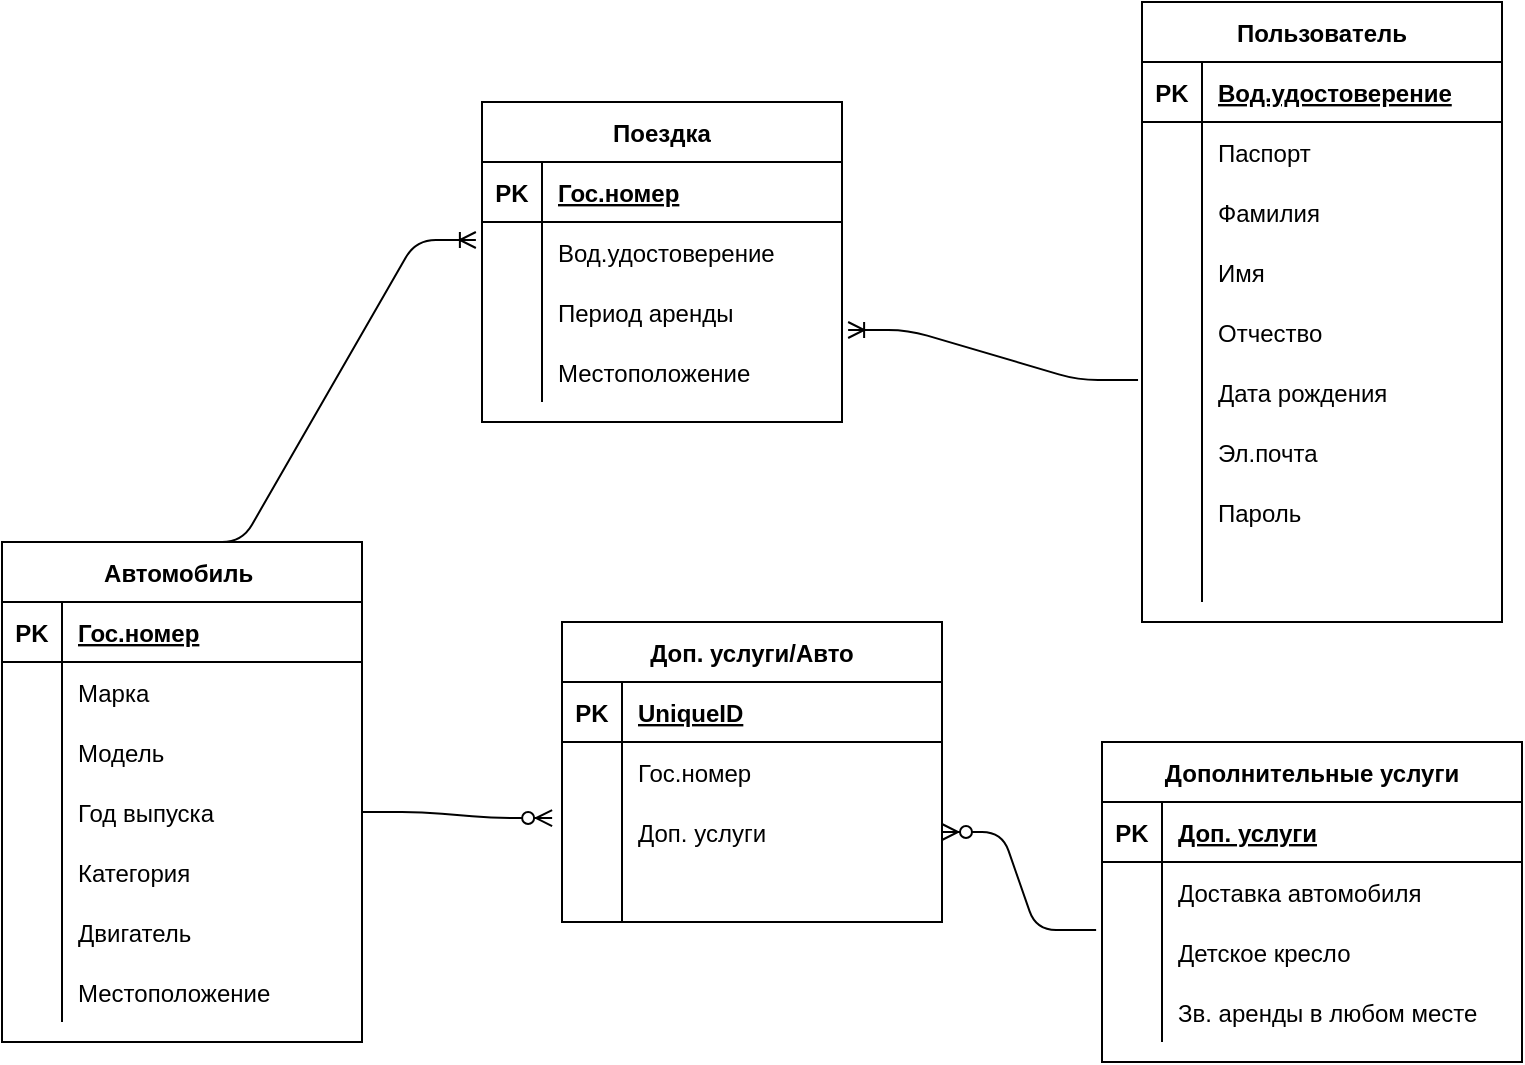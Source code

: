 <mxfile version="14.6.6" type="github"><diagram id="Lj28GYC_7nEiI8Lhclib" name="Page-1"><mxGraphModel dx="1186" dy="764" grid="1" gridSize="10" guides="1" tooltips="1" connect="1" arrows="1" fold="1" page="1" pageScale="1" pageWidth="827" pageHeight="1169" math="0" shadow="0"><root><mxCell id="0"/><mxCell id="1" parent="0"/><mxCell id="0W24iP4xAwHHOlDlNwOj-14" value="Автомобиль " style="shape=table;startSize=30;container=1;collapsible=1;childLayout=tableLayout;fixedRows=1;rowLines=0;fontStyle=1;align=center;resizeLast=1;" vertex="1" parent="1"><mxGeometry x="60" y="300" width="180" height="250" as="geometry"/></mxCell><mxCell id="0W24iP4xAwHHOlDlNwOj-15" value="" style="shape=partialRectangle;collapsible=0;dropTarget=0;pointerEvents=0;fillColor=none;top=0;left=0;bottom=1;right=0;points=[[0,0.5],[1,0.5]];portConstraint=eastwest;" vertex="1" parent="0W24iP4xAwHHOlDlNwOj-14"><mxGeometry y="30" width="180" height="30" as="geometry"/></mxCell><mxCell id="0W24iP4xAwHHOlDlNwOj-16" value="PK" style="shape=partialRectangle;connectable=0;fillColor=none;top=0;left=0;bottom=0;right=0;fontStyle=1;overflow=hidden;" vertex="1" parent="0W24iP4xAwHHOlDlNwOj-15"><mxGeometry width="30" height="30" as="geometry"/></mxCell><mxCell id="0W24iP4xAwHHOlDlNwOj-17" value="Гос.номер" style="shape=partialRectangle;connectable=0;fillColor=none;top=0;left=0;bottom=0;right=0;align=left;spacingLeft=6;fontStyle=5;overflow=hidden;" vertex="1" parent="0W24iP4xAwHHOlDlNwOj-15"><mxGeometry x="30" width="150" height="30" as="geometry"/></mxCell><mxCell id="0W24iP4xAwHHOlDlNwOj-18" value="" style="shape=partialRectangle;collapsible=0;dropTarget=0;pointerEvents=0;fillColor=none;top=0;left=0;bottom=0;right=0;points=[[0,0.5],[1,0.5]];portConstraint=eastwest;" vertex="1" parent="0W24iP4xAwHHOlDlNwOj-14"><mxGeometry y="60" width="180" height="30" as="geometry"/></mxCell><mxCell id="0W24iP4xAwHHOlDlNwOj-19" value="" style="shape=partialRectangle;connectable=0;fillColor=none;top=0;left=0;bottom=0;right=0;editable=1;overflow=hidden;" vertex="1" parent="0W24iP4xAwHHOlDlNwOj-18"><mxGeometry width="30" height="30" as="geometry"/></mxCell><mxCell id="0W24iP4xAwHHOlDlNwOj-20" value="Марка" style="shape=partialRectangle;connectable=0;fillColor=none;top=0;left=0;bottom=0;right=0;align=left;spacingLeft=6;overflow=hidden;" vertex="1" parent="0W24iP4xAwHHOlDlNwOj-18"><mxGeometry x="30" width="150" height="30" as="geometry"/></mxCell><mxCell id="0W24iP4xAwHHOlDlNwOj-99" value="" style="shape=partialRectangle;collapsible=0;dropTarget=0;pointerEvents=0;fillColor=none;top=0;left=0;bottom=0;right=0;points=[[0,0.5],[1,0.5]];portConstraint=eastwest;" vertex="1" parent="0W24iP4xAwHHOlDlNwOj-14"><mxGeometry y="90" width="180" height="30" as="geometry"/></mxCell><mxCell id="0W24iP4xAwHHOlDlNwOj-100" value="" style="shape=partialRectangle;connectable=0;fillColor=none;top=0;left=0;bottom=0;right=0;editable=1;overflow=hidden;" vertex="1" parent="0W24iP4xAwHHOlDlNwOj-99"><mxGeometry width="30" height="30" as="geometry"/></mxCell><mxCell id="0W24iP4xAwHHOlDlNwOj-101" value="Модель" style="shape=partialRectangle;connectable=0;fillColor=none;top=0;left=0;bottom=0;right=0;align=left;spacingLeft=6;overflow=hidden;" vertex="1" parent="0W24iP4xAwHHOlDlNwOj-99"><mxGeometry x="30" width="150" height="30" as="geometry"/></mxCell><mxCell id="0W24iP4xAwHHOlDlNwOj-21" value="" style="shape=partialRectangle;collapsible=0;dropTarget=0;pointerEvents=0;fillColor=none;top=0;left=0;bottom=0;right=0;points=[[0,0.5],[1,0.5]];portConstraint=eastwest;" vertex="1" parent="0W24iP4xAwHHOlDlNwOj-14"><mxGeometry y="120" width="180" height="30" as="geometry"/></mxCell><mxCell id="0W24iP4xAwHHOlDlNwOj-22" value="" style="shape=partialRectangle;connectable=0;fillColor=none;top=0;left=0;bottom=0;right=0;editable=1;overflow=hidden;" vertex="1" parent="0W24iP4xAwHHOlDlNwOj-21"><mxGeometry width="30" height="30" as="geometry"/></mxCell><mxCell id="0W24iP4xAwHHOlDlNwOj-23" value="Год выпуска" style="shape=partialRectangle;connectable=0;fillColor=none;top=0;left=0;bottom=0;right=0;align=left;spacingLeft=6;overflow=hidden;" vertex="1" parent="0W24iP4xAwHHOlDlNwOj-21"><mxGeometry x="30" width="150" height="30" as="geometry"/></mxCell><mxCell id="0W24iP4xAwHHOlDlNwOj-108" value="" style="shape=partialRectangle;collapsible=0;dropTarget=0;pointerEvents=0;fillColor=none;top=0;left=0;bottom=0;right=0;points=[[0,0.5],[1,0.5]];portConstraint=eastwest;" vertex="1" parent="0W24iP4xAwHHOlDlNwOj-14"><mxGeometry y="150" width="180" height="30" as="geometry"/></mxCell><mxCell id="0W24iP4xAwHHOlDlNwOj-109" value="" style="shape=partialRectangle;connectable=0;fillColor=none;top=0;left=0;bottom=0;right=0;editable=1;overflow=hidden;" vertex="1" parent="0W24iP4xAwHHOlDlNwOj-108"><mxGeometry width="30" height="30" as="geometry"/></mxCell><mxCell id="0W24iP4xAwHHOlDlNwOj-110" value="Категория" style="shape=partialRectangle;connectable=0;fillColor=none;top=0;left=0;bottom=0;right=0;align=left;spacingLeft=6;overflow=hidden;" vertex="1" parent="0W24iP4xAwHHOlDlNwOj-108"><mxGeometry x="30" width="150" height="30" as="geometry"/></mxCell><mxCell id="0W24iP4xAwHHOlDlNwOj-102" value="" style="shape=partialRectangle;collapsible=0;dropTarget=0;pointerEvents=0;fillColor=none;top=0;left=0;bottom=0;right=0;points=[[0,0.5],[1,0.5]];portConstraint=eastwest;" vertex="1" parent="0W24iP4xAwHHOlDlNwOj-14"><mxGeometry y="180" width="180" height="30" as="geometry"/></mxCell><mxCell id="0W24iP4xAwHHOlDlNwOj-103" value="" style="shape=partialRectangle;connectable=0;fillColor=none;top=0;left=0;bottom=0;right=0;editable=1;overflow=hidden;" vertex="1" parent="0W24iP4xAwHHOlDlNwOj-102"><mxGeometry width="30" height="30" as="geometry"/></mxCell><mxCell id="0W24iP4xAwHHOlDlNwOj-104" value="Двигатель" style="shape=partialRectangle;connectable=0;fillColor=none;top=0;left=0;bottom=0;right=0;align=left;spacingLeft=6;overflow=hidden;" vertex="1" parent="0W24iP4xAwHHOlDlNwOj-102"><mxGeometry x="30" width="150" height="30" as="geometry"/></mxCell><mxCell id="0W24iP4xAwHHOlDlNwOj-24" value="" style="shape=partialRectangle;collapsible=0;dropTarget=0;pointerEvents=0;fillColor=none;top=0;left=0;bottom=0;right=0;points=[[0,0.5],[1,0.5]];portConstraint=eastwest;" vertex="1" parent="0W24iP4xAwHHOlDlNwOj-14"><mxGeometry y="210" width="180" height="30" as="geometry"/></mxCell><mxCell id="0W24iP4xAwHHOlDlNwOj-25" value="" style="shape=partialRectangle;connectable=0;fillColor=none;top=0;left=0;bottom=0;right=0;editable=1;overflow=hidden;" vertex="1" parent="0W24iP4xAwHHOlDlNwOj-24"><mxGeometry width="30" height="30" as="geometry"/></mxCell><mxCell id="0W24iP4xAwHHOlDlNwOj-26" value="Местоположение" style="shape=partialRectangle;connectable=0;fillColor=none;top=0;left=0;bottom=0;right=0;align=left;spacingLeft=6;overflow=hidden;" vertex="1" parent="0W24iP4xAwHHOlDlNwOj-24"><mxGeometry x="30" width="150" height="30" as="geometry"/></mxCell><mxCell id="0W24iP4xAwHHOlDlNwOj-40" value="Пользователь" style="shape=table;startSize=30;container=1;collapsible=1;childLayout=tableLayout;fixedRows=1;rowLines=0;fontStyle=1;align=center;resizeLast=1;" vertex="1" parent="1"><mxGeometry x="630" y="30" width="180" height="310" as="geometry"><mxRectangle x="550" y="270" width="120" height="30" as="alternateBounds"/></mxGeometry></mxCell><mxCell id="0W24iP4xAwHHOlDlNwOj-41" value="" style="shape=partialRectangle;collapsible=0;dropTarget=0;pointerEvents=0;fillColor=none;top=0;left=0;bottom=1;right=0;points=[[0,0.5],[1,0.5]];portConstraint=eastwest;" vertex="1" parent="0W24iP4xAwHHOlDlNwOj-40"><mxGeometry y="30" width="180" height="30" as="geometry"/></mxCell><mxCell id="0W24iP4xAwHHOlDlNwOj-42" value="PK" style="shape=partialRectangle;connectable=0;fillColor=none;top=0;left=0;bottom=0;right=0;fontStyle=1;overflow=hidden;" vertex="1" parent="0W24iP4xAwHHOlDlNwOj-41"><mxGeometry width="30" height="30" as="geometry"/></mxCell><mxCell id="0W24iP4xAwHHOlDlNwOj-43" value="Вод.удостоверение" style="shape=partialRectangle;connectable=0;fillColor=none;top=0;left=0;bottom=0;right=0;align=left;spacingLeft=6;fontStyle=5;overflow=hidden;" vertex="1" parent="0W24iP4xAwHHOlDlNwOj-41"><mxGeometry x="30" width="150" height="30" as="geometry"/></mxCell><mxCell id="0W24iP4xAwHHOlDlNwOj-44" value="" style="shape=partialRectangle;collapsible=0;dropTarget=0;pointerEvents=0;fillColor=none;top=0;left=0;bottom=0;right=0;points=[[0,0.5],[1,0.5]];portConstraint=eastwest;" vertex="1" parent="0W24iP4xAwHHOlDlNwOj-40"><mxGeometry y="60" width="180" height="30" as="geometry"/></mxCell><mxCell id="0W24iP4xAwHHOlDlNwOj-45" value="" style="shape=partialRectangle;connectable=0;fillColor=none;top=0;left=0;bottom=0;right=0;editable=1;overflow=hidden;" vertex="1" parent="0W24iP4xAwHHOlDlNwOj-44"><mxGeometry width="30" height="30" as="geometry"/></mxCell><mxCell id="0W24iP4xAwHHOlDlNwOj-46" value="Паспорт" style="shape=partialRectangle;connectable=0;fillColor=none;top=0;left=0;bottom=0;right=0;align=left;spacingLeft=6;overflow=hidden;" vertex="1" parent="0W24iP4xAwHHOlDlNwOj-44"><mxGeometry x="30" width="150" height="30" as="geometry"/></mxCell><mxCell id="0W24iP4xAwHHOlDlNwOj-47" value="" style="shape=partialRectangle;collapsible=0;dropTarget=0;pointerEvents=0;fillColor=none;top=0;left=0;bottom=0;right=0;points=[[0,0.5],[1,0.5]];portConstraint=eastwest;" vertex="1" parent="0W24iP4xAwHHOlDlNwOj-40"><mxGeometry y="90" width="180" height="30" as="geometry"/></mxCell><mxCell id="0W24iP4xAwHHOlDlNwOj-48" value="" style="shape=partialRectangle;connectable=0;fillColor=none;top=0;left=0;bottom=0;right=0;editable=1;overflow=hidden;" vertex="1" parent="0W24iP4xAwHHOlDlNwOj-47"><mxGeometry width="30" height="30" as="geometry"/></mxCell><mxCell id="0W24iP4xAwHHOlDlNwOj-49" value="Фамилия" style="shape=partialRectangle;connectable=0;fillColor=none;top=0;left=0;bottom=0;right=0;align=left;spacingLeft=6;overflow=hidden;" vertex="1" parent="0W24iP4xAwHHOlDlNwOj-47"><mxGeometry x="30" width="150" height="30" as="geometry"/></mxCell><mxCell id="0W24iP4xAwHHOlDlNwOj-50" value="" style="shape=partialRectangle;collapsible=0;dropTarget=0;pointerEvents=0;fillColor=none;top=0;left=0;bottom=0;right=0;points=[[0,0.5],[1,0.5]];portConstraint=eastwest;" vertex="1" parent="0W24iP4xAwHHOlDlNwOj-40"><mxGeometry y="120" width="180" height="30" as="geometry"/></mxCell><mxCell id="0W24iP4xAwHHOlDlNwOj-51" value="" style="shape=partialRectangle;connectable=0;fillColor=none;top=0;left=0;bottom=0;right=0;editable=1;overflow=hidden;" vertex="1" parent="0W24iP4xAwHHOlDlNwOj-50"><mxGeometry width="30" height="30" as="geometry"/></mxCell><mxCell id="0W24iP4xAwHHOlDlNwOj-52" value="Имя" style="shape=partialRectangle;connectable=0;fillColor=none;top=0;left=0;bottom=0;right=0;align=left;spacingLeft=6;overflow=hidden;" vertex="1" parent="0W24iP4xAwHHOlDlNwOj-50"><mxGeometry x="30" width="150" height="30" as="geometry"/></mxCell><mxCell id="0W24iP4xAwHHOlDlNwOj-69" value="" style="shape=partialRectangle;collapsible=0;dropTarget=0;pointerEvents=0;fillColor=none;top=0;left=0;bottom=0;right=0;points=[[0,0.5],[1,0.5]];portConstraint=eastwest;" vertex="1" parent="0W24iP4xAwHHOlDlNwOj-40"><mxGeometry y="150" width="180" height="30" as="geometry"/></mxCell><mxCell id="0W24iP4xAwHHOlDlNwOj-70" value="" style="shape=partialRectangle;connectable=0;fillColor=none;top=0;left=0;bottom=0;right=0;editable=1;overflow=hidden;" vertex="1" parent="0W24iP4xAwHHOlDlNwOj-69"><mxGeometry width="30" height="30" as="geometry"/></mxCell><mxCell id="0W24iP4xAwHHOlDlNwOj-71" value="Отчество" style="shape=partialRectangle;connectable=0;fillColor=none;top=0;left=0;bottom=0;right=0;align=left;spacingLeft=6;overflow=hidden;" vertex="1" parent="0W24iP4xAwHHOlDlNwOj-69"><mxGeometry x="30" width="150" height="30" as="geometry"/></mxCell><mxCell id="0W24iP4xAwHHOlDlNwOj-75" value="" style="shape=partialRectangle;collapsible=0;dropTarget=0;pointerEvents=0;fillColor=none;top=0;left=0;bottom=0;right=0;points=[[0,0.5],[1,0.5]];portConstraint=eastwest;" vertex="1" parent="0W24iP4xAwHHOlDlNwOj-40"><mxGeometry y="180" width="180" height="30" as="geometry"/></mxCell><mxCell id="0W24iP4xAwHHOlDlNwOj-76" value="" style="shape=partialRectangle;connectable=0;fillColor=none;top=0;left=0;bottom=0;right=0;editable=1;overflow=hidden;" vertex="1" parent="0W24iP4xAwHHOlDlNwOj-75"><mxGeometry width="30" height="30" as="geometry"/></mxCell><mxCell id="0W24iP4xAwHHOlDlNwOj-77" value="Дата рождения" style="shape=partialRectangle;connectable=0;fillColor=none;top=0;left=0;bottom=0;right=0;align=left;spacingLeft=6;overflow=hidden;" vertex="1" parent="0W24iP4xAwHHOlDlNwOj-75"><mxGeometry x="30" width="150" height="30" as="geometry"/></mxCell><mxCell id="0W24iP4xAwHHOlDlNwOj-80" value="" style="shape=partialRectangle;collapsible=0;dropTarget=0;pointerEvents=0;fillColor=none;top=0;left=0;bottom=0;right=0;points=[[0,0.5],[1,0.5]];portConstraint=eastwest;" vertex="1" parent="0W24iP4xAwHHOlDlNwOj-40"><mxGeometry y="210" width="180" height="30" as="geometry"/></mxCell><mxCell id="0W24iP4xAwHHOlDlNwOj-81" value="" style="shape=partialRectangle;connectable=0;fillColor=none;top=0;left=0;bottom=0;right=0;editable=1;overflow=hidden;" vertex="1" parent="0W24iP4xAwHHOlDlNwOj-80"><mxGeometry width="30" height="30" as="geometry"/></mxCell><mxCell id="0W24iP4xAwHHOlDlNwOj-82" value="Эл.почта" style="shape=partialRectangle;connectable=0;fillColor=none;top=0;left=0;bottom=0;right=0;align=left;spacingLeft=6;overflow=hidden;" vertex="1" parent="0W24iP4xAwHHOlDlNwOj-80"><mxGeometry x="30" width="150" height="30" as="geometry"/></mxCell><mxCell id="0W24iP4xAwHHOlDlNwOj-83" value="" style="shape=partialRectangle;collapsible=0;dropTarget=0;pointerEvents=0;fillColor=none;top=0;left=0;bottom=0;right=0;points=[[0,0.5],[1,0.5]];portConstraint=eastwest;" vertex="1" parent="0W24iP4xAwHHOlDlNwOj-40"><mxGeometry y="240" width="180" height="30" as="geometry"/></mxCell><mxCell id="0W24iP4xAwHHOlDlNwOj-84" value="" style="shape=partialRectangle;connectable=0;fillColor=none;top=0;left=0;bottom=0;right=0;editable=1;overflow=hidden;" vertex="1" parent="0W24iP4xAwHHOlDlNwOj-83"><mxGeometry width="30" height="30" as="geometry"/></mxCell><mxCell id="0W24iP4xAwHHOlDlNwOj-85" value="Пароль" style="shape=partialRectangle;connectable=0;fillColor=none;top=0;left=0;bottom=0;right=0;align=left;spacingLeft=6;overflow=hidden;" vertex="1" parent="0W24iP4xAwHHOlDlNwOj-83"><mxGeometry x="30" width="150" height="30" as="geometry"/></mxCell><mxCell id="0W24iP4xAwHHOlDlNwOj-66" value="" style="shape=partialRectangle;collapsible=0;dropTarget=0;pointerEvents=0;fillColor=none;top=0;left=0;bottom=0;right=0;points=[[0,0.5],[1,0.5]];portConstraint=eastwest;" vertex="1" parent="0W24iP4xAwHHOlDlNwOj-40"><mxGeometry y="270" width="180" height="30" as="geometry"/></mxCell><mxCell id="0W24iP4xAwHHOlDlNwOj-67" value="" style="shape=partialRectangle;connectable=0;fillColor=none;top=0;left=0;bottom=0;right=0;editable=1;overflow=hidden;" vertex="1" parent="0W24iP4xAwHHOlDlNwOj-66"><mxGeometry width="30" height="30" as="geometry"/></mxCell><mxCell id="0W24iP4xAwHHOlDlNwOj-68" value="" style="shape=partialRectangle;connectable=0;fillColor=none;top=0;left=0;bottom=0;right=0;align=left;spacingLeft=6;overflow=hidden;" vertex="1" parent="0W24iP4xAwHHOlDlNwOj-66"><mxGeometry x="30" width="150" height="30" as="geometry"/></mxCell><mxCell id="0W24iP4xAwHHOlDlNwOj-53" value="Поездка" style="shape=table;startSize=30;container=1;collapsible=1;childLayout=tableLayout;fixedRows=1;rowLines=0;fontStyle=1;align=center;resizeLast=1;" vertex="1" parent="1"><mxGeometry x="300" y="80" width="180" height="160" as="geometry"/></mxCell><mxCell id="0W24iP4xAwHHOlDlNwOj-54" value="" style="shape=partialRectangle;collapsible=0;dropTarget=0;pointerEvents=0;fillColor=none;top=0;left=0;bottom=1;right=0;points=[[0,0.5],[1,0.5]];portConstraint=eastwest;" vertex="1" parent="0W24iP4xAwHHOlDlNwOj-53"><mxGeometry y="30" width="180" height="30" as="geometry"/></mxCell><mxCell id="0W24iP4xAwHHOlDlNwOj-55" value="PK" style="shape=partialRectangle;connectable=0;fillColor=none;top=0;left=0;bottom=0;right=0;fontStyle=1;overflow=hidden;" vertex="1" parent="0W24iP4xAwHHOlDlNwOj-54"><mxGeometry width="30" height="30" as="geometry"/></mxCell><mxCell id="0W24iP4xAwHHOlDlNwOj-56" value="Гос.номер" style="shape=partialRectangle;connectable=0;fillColor=none;top=0;left=0;bottom=0;right=0;align=left;spacingLeft=6;fontStyle=5;overflow=hidden;" vertex="1" parent="0W24iP4xAwHHOlDlNwOj-54"><mxGeometry x="30" width="150" height="30" as="geometry"/></mxCell><mxCell id="0W24iP4xAwHHOlDlNwOj-57" value="" style="shape=partialRectangle;collapsible=0;dropTarget=0;pointerEvents=0;fillColor=none;top=0;left=0;bottom=0;right=0;points=[[0,0.5],[1,0.5]];portConstraint=eastwest;" vertex="1" parent="0W24iP4xAwHHOlDlNwOj-53"><mxGeometry y="60" width="180" height="30" as="geometry"/></mxCell><mxCell id="0W24iP4xAwHHOlDlNwOj-58" value="" style="shape=partialRectangle;connectable=0;fillColor=none;top=0;left=0;bottom=0;right=0;editable=1;overflow=hidden;" vertex="1" parent="0W24iP4xAwHHOlDlNwOj-57"><mxGeometry width="30" height="30" as="geometry"/></mxCell><mxCell id="0W24iP4xAwHHOlDlNwOj-59" value="Вод.удостоверение" style="shape=partialRectangle;connectable=0;fillColor=none;top=0;left=0;bottom=0;right=0;align=left;spacingLeft=6;overflow=hidden;" vertex="1" parent="0W24iP4xAwHHOlDlNwOj-57"><mxGeometry x="30" width="150" height="30" as="geometry"/></mxCell><mxCell id="0W24iP4xAwHHOlDlNwOj-60" value="" style="shape=partialRectangle;collapsible=0;dropTarget=0;pointerEvents=0;fillColor=none;top=0;left=0;bottom=0;right=0;points=[[0,0.5],[1,0.5]];portConstraint=eastwest;" vertex="1" parent="0W24iP4xAwHHOlDlNwOj-53"><mxGeometry y="90" width="180" height="30" as="geometry"/></mxCell><mxCell id="0W24iP4xAwHHOlDlNwOj-61" value="" style="shape=partialRectangle;connectable=0;fillColor=none;top=0;left=0;bottom=0;right=0;editable=1;overflow=hidden;" vertex="1" parent="0W24iP4xAwHHOlDlNwOj-60"><mxGeometry width="30" height="30" as="geometry"/></mxCell><mxCell id="0W24iP4xAwHHOlDlNwOj-62" value="Период аренды" style="shape=partialRectangle;connectable=0;fillColor=none;top=0;left=0;bottom=0;right=0;align=left;spacingLeft=6;overflow=hidden;" vertex="1" parent="0W24iP4xAwHHOlDlNwOj-60"><mxGeometry x="30" width="150" height="30" as="geometry"/></mxCell><mxCell id="0W24iP4xAwHHOlDlNwOj-63" value="" style="shape=partialRectangle;collapsible=0;dropTarget=0;pointerEvents=0;fillColor=none;top=0;left=0;bottom=0;right=0;points=[[0,0.5],[1,0.5]];portConstraint=eastwest;" vertex="1" parent="0W24iP4xAwHHOlDlNwOj-53"><mxGeometry y="120" width="180" height="30" as="geometry"/></mxCell><mxCell id="0W24iP4xAwHHOlDlNwOj-64" value="" style="shape=partialRectangle;connectable=0;fillColor=none;top=0;left=0;bottom=0;right=0;editable=1;overflow=hidden;" vertex="1" parent="0W24iP4xAwHHOlDlNwOj-63"><mxGeometry width="30" height="30" as="geometry"/></mxCell><mxCell id="0W24iP4xAwHHOlDlNwOj-65" value="Местоположение" style="shape=partialRectangle;connectable=0;fillColor=none;top=0;left=0;bottom=0;right=0;align=left;spacingLeft=6;overflow=hidden;" vertex="1" parent="0W24iP4xAwHHOlDlNwOj-63"><mxGeometry x="30" width="150" height="30" as="geometry"/></mxCell><mxCell id="0W24iP4xAwHHOlDlNwOj-112" value="" style="edgeStyle=entityRelationEdgeStyle;fontSize=12;html=1;endArrow=ERoneToMany;entryX=1.017;entryY=0.8;entryDx=0;entryDy=0;entryPerimeter=0;exitX=-0.011;exitY=0.3;exitDx=0;exitDy=0;exitPerimeter=0;" edge="1" parent="1" source="0W24iP4xAwHHOlDlNwOj-75" target="0W24iP4xAwHHOlDlNwOj-60"><mxGeometry width="100" height="100" relative="1" as="geometry"><mxPoint x="470" y="380" as="sourcePoint"/><mxPoint x="570" y="280" as="targetPoint"/></mxGeometry></mxCell><mxCell id="0W24iP4xAwHHOlDlNwOj-114" value="" style="edgeStyle=entityRelationEdgeStyle;fontSize=12;html=1;endArrow=ERoneToMany;exitX=0.5;exitY=0;exitDx=0;exitDy=0;entryX=-0.017;entryY=0.3;entryDx=0;entryDy=0;entryPerimeter=0;" edge="1" parent="1" source="0W24iP4xAwHHOlDlNwOj-14" target="0W24iP4xAwHHOlDlNwOj-57"><mxGeometry width="100" height="100" relative="1" as="geometry"><mxPoint x="240" y="340" as="sourcePoint"/><mxPoint x="340" y="240" as="targetPoint"/></mxGeometry></mxCell><mxCell id="0W24iP4xAwHHOlDlNwOj-115" value="Дополнительные услуги" style="shape=table;startSize=30;container=1;collapsible=1;childLayout=tableLayout;fixedRows=1;rowLines=0;fontStyle=1;align=center;resizeLast=1;" vertex="1" parent="1"><mxGeometry x="610" y="400" width="210" height="160" as="geometry"/></mxCell><mxCell id="0W24iP4xAwHHOlDlNwOj-116" value="" style="shape=partialRectangle;collapsible=0;dropTarget=0;pointerEvents=0;fillColor=none;top=0;left=0;bottom=1;right=0;points=[[0,0.5],[1,0.5]];portConstraint=eastwest;" vertex="1" parent="0W24iP4xAwHHOlDlNwOj-115"><mxGeometry y="30" width="210" height="30" as="geometry"/></mxCell><mxCell id="0W24iP4xAwHHOlDlNwOj-117" value="PK" style="shape=partialRectangle;connectable=0;fillColor=none;top=0;left=0;bottom=0;right=0;fontStyle=1;overflow=hidden;" vertex="1" parent="0W24iP4xAwHHOlDlNwOj-116"><mxGeometry width="30" height="30" as="geometry"/></mxCell><mxCell id="0W24iP4xAwHHOlDlNwOj-118" value="Доп. услуги" style="shape=partialRectangle;connectable=0;fillColor=none;top=0;left=0;bottom=0;right=0;align=left;spacingLeft=6;fontStyle=5;overflow=hidden;" vertex="1" parent="0W24iP4xAwHHOlDlNwOj-116"><mxGeometry x="30" width="180" height="30" as="geometry"/></mxCell><mxCell id="0W24iP4xAwHHOlDlNwOj-119" value="" style="shape=partialRectangle;collapsible=0;dropTarget=0;pointerEvents=0;fillColor=none;top=0;left=0;bottom=0;right=0;points=[[0,0.5],[1,0.5]];portConstraint=eastwest;" vertex="1" parent="0W24iP4xAwHHOlDlNwOj-115"><mxGeometry y="60" width="210" height="30" as="geometry"/></mxCell><mxCell id="0W24iP4xAwHHOlDlNwOj-120" value="" style="shape=partialRectangle;connectable=0;fillColor=none;top=0;left=0;bottom=0;right=0;editable=1;overflow=hidden;" vertex="1" parent="0W24iP4xAwHHOlDlNwOj-119"><mxGeometry width="30" height="30" as="geometry"/></mxCell><mxCell id="0W24iP4xAwHHOlDlNwOj-121" value="Доставка автомобиля" style="shape=partialRectangle;connectable=0;fillColor=none;top=0;left=0;bottom=0;right=0;align=left;spacingLeft=6;overflow=hidden;" vertex="1" parent="0W24iP4xAwHHOlDlNwOj-119"><mxGeometry x="30" width="180" height="30" as="geometry"/></mxCell><mxCell id="0W24iP4xAwHHOlDlNwOj-122" value="" style="shape=partialRectangle;collapsible=0;dropTarget=0;pointerEvents=0;fillColor=none;top=0;left=0;bottom=0;right=0;points=[[0,0.5],[1,0.5]];portConstraint=eastwest;" vertex="1" parent="0W24iP4xAwHHOlDlNwOj-115"><mxGeometry y="90" width="210" height="30" as="geometry"/></mxCell><mxCell id="0W24iP4xAwHHOlDlNwOj-123" value="" style="shape=partialRectangle;connectable=0;fillColor=none;top=0;left=0;bottom=0;right=0;editable=1;overflow=hidden;" vertex="1" parent="0W24iP4xAwHHOlDlNwOj-122"><mxGeometry width="30" height="30" as="geometry"/></mxCell><mxCell id="0W24iP4xAwHHOlDlNwOj-124" value="Детское кресло" style="shape=partialRectangle;connectable=0;fillColor=none;top=0;left=0;bottom=0;right=0;align=left;spacingLeft=6;overflow=hidden;" vertex="1" parent="0W24iP4xAwHHOlDlNwOj-122"><mxGeometry x="30" width="180" height="30" as="geometry"/></mxCell><mxCell id="0W24iP4xAwHHOlDlNwOj-125" value="" style="shape=partialRectangle;collapsible=0;dropTarget=0;pointerEvents=0;fillColor=none;top=0;left=0;bottom=0;right=0;points=[[0,0.5],[1,0.5]];portConstraint=eastwest;" vertex="1" parent="0W24iP4xAwHHOlDlNwOj-115"><mxGeometry y="120" width="210" height="30" as="geometry"/></mxCell><mxCell id="0W24iP4xAwHHOlDlNwOj-126" value="" style="shape=partialRectangle;connectable=0;fillColor=none;top=0;left=0;bottom=0;right=0;editable=1;overflow=hidden;" vertex="1" parent="0W24iP4xAwHHOlDlNwOj-125"><mxGeometry width="30" height="30" as="geometry"/></mxCell><mxCell id="0W24iP4xAwHHOlDlNwOj-127" value="Зв. аренды в любом месте" style="shape=partialRectangle;connectable=0;fillColor=none;top=0;left=0;bottom=0;right=0;align=left;spacingLeft=6;overflow=hidden;" vertex="1" parent="0W24iP4xAwHHOlDlNwOj-125"><mxGeometry x="30" width="180" height="30" as="geometry"/></mxCell><mxCell id="0W24iP4xAwHHOlDlNwOj-132" value="Доп. услуги/Авто" style="shape=table;startSize=30;container=1;collapsible=1;childLayout=tableLayout;fixedRows=1;rowLines=0;fontStyle=1;align=center;resizeLast=1;" vertex="1" parent="1"><mxGeometry x="340" y="340" width="190" height="150" as="geometry"/></mxCell><mxCell id="0W24iP4xAwHHOlDlNwOj-133" value="" style="shape=partialRectangle;collapsible=0;dropTarget=0;pointerEvents=0;fillColor=none;top=0;left=0;bottom=1;right=0;points=[[0,0.5],[1,0.5]];portConstraint=eastwest;" vertex="1" parent="0W24iP4xAwHHOlDlNwOj-132"><mxGeometry y="30" width="190" height="30" as="geometry"/></mxCell><mxCell id="0W24iP4xAwHHOlDlNwOj-134" value="PK" style="shape=partialRectangle;connectable=0;fillColor=none;top=0;left=0;bottom=0;right=0;fontStyle=1;overflow=hidden;" vertex="1" parent="0W24iP4xAwHHOlDlNwOj-133"><mxGeometry width="30" height="30" as="geometry"/></mxCell><mxCell id="0W24iP4xAwHHOlDlNwOj-135" value="UniqueID" style="shape=partialRectangle;connectable=0;fillColor=none;top=0;left=0;bottom=0;right=0;align=left;spacingLeft=6;fontStyle=5;overflow=hidden;" vertex="1" parent="0W24iP4xAwHHOlDlNwOj-133"><mxGeometry x="30" width="160" height="30" as="geometry"/></mxCell><mxCell id="0W24iP4xAwHHOlDlNwOj-136" value="" style="shape=partialRectangle;collapsible=0;dropTarget=0;pointerEvents=0;fillColor=none;top=0;left=0;bottom=0;right=0;points=[[0,0.5],[1,0.5]];portConstraint=eastwest;" vertex="1" parent="0W24iP4xAwHHOlDlNwOj-132"><mxGeometry y="60" width="190" height="30" as="geometry"/></mxCell><mxCell id="0W24iP4xAwHHOlDlNwOj-137" value="" style="shape=partialRectangle;connectable=0;fillColor=none;top=0;left=0;bottom=0;right=0;editable=1;overflow=hidden;" vertex="1" parent="0W24iP4xAwHHOlDlNwOj-136"><mxGeometry width="30" height="30" as="geometry"/></mxCell><mxCell id="0W24iP4xAwHHOlDlNwOj-138" value="Гос.номер" style="shape=partialRectangle;connectable=0;fillColor=none;top=0;left=0;bottom=0;right=0;align=left;spacingLeft=6;overflow=hidden;" vertex="1" parent="0W24iP4xAwHHOlDlNwOj-136"><mxGeometry x="30" width="160" height="30" as="geometry"/></mxCell><mxCell id="0W24iP4xAwHHOlDlNwOj-139" value="" style="shape=partialRectangle;collapsible=0;dropTarget=0;pointerEvents=0;fillColor=none;top=0;left=0;bottom=0;right=0;points=[[0,0.5],[1,0.5]];portConstraint=eastwest;" vertex="1" parent="0W24iP4xAwHHOlDlNwOj-132"><mxGeometry y="90" width="190" height="30" as="geometry"/></mxCell><mxCell id="0W24iP4xAwHHOlDlNwOj-140" value="" style="shape=partialRectangle;connectable=0;fillColor=none;top=0;left=0;bottom=0;right=0;editable=1;overflow=hidden;" vertex="1" parent="0W24iP4xAwHHOlDlNwOj-139"><mxGeometry width="30" height="30" as="geometry"/></mxCell><mxCell id="0W24iP4xAwHHOlDlNwOj-141" value="Доп. услуги" style="shape=partialRectangle;connectable=0;fillColor=none;top=0;left=0;bottom=0;right=0;align=left;spacingLeft=6;overflow=hidden;" vertex="1" parent="0W24iP4xAwHHOlDlNwOj-139"><mxGeometry x="30" width="160" height="30" as="geometry"/></mxCell><mxCell id="0W24iP4xAwHHOlDlNwOj-142" value="" style="shape=partialRectangle;collapsible=0;dropTarget=0;pointerEvents=0;fillColor=none;top=0;left=0;bottom=0;right=0;points=[[0,0.5],[1,0.5]];portConstraint=eastwest;" vertex="1" parent="0W24iP4xAwHHOlDlNwOj-132"><mxGeometry y="120" width="190" height="30" as="geometry"/></mxCell><mxCell id="0W24iP4xAwHHOlDlNwOj-143" value="" style="shape=partialRectangle;connectable=0;fillColor=none;top=0;left=0;bottom=0;right=0;editable=1;overflow=hidden;" vertex="1" parent="0W24iP4xAwHHOlDlNwOj-142"><mxGeometry width="30" height="30" as="geometry"/></mxCell><mxCell id="0W24iP4xAwHHOlDlNwOj-144" value="" style="shape=partialRectangle;connectable=0;fillColor=none;top=0;left=0;bottom=0;right=0;align=left;spacingLeft=6;overflow=hidden;" vertex="1" parent="0W24iP4xAwHHOlDlNwOj-142"><mxGeometry x="30" width="160" height="30" as="geometry"/></mxCell><mxCell id="0W24iP4xAwHHOlDlNwOj-145" value="" style="edgeStyle=entityRelationEdgeStyle;fontSize=12;html=1;endArrow=ERzeroToMany;endFill=1;entryX=-0.026;entryY=0.267;entryDx=0;entryDy=0;entryPerimeter=0;exitX=1;exitY=0.5;exitDx=0;exitDy=0;" edge="1" parent="1" source="0W24iP4xAwHHOlDlNwOj-21" target="0W24iP4xAwHHOlDlNwOj-139"><mxGeometry width="100" height="100" relative="1" as="geometry"><mxPoint x="280" y="310" as="sourcePoint"/><mxPoint x="340" y="220" as="targetPoint"/></mxGeometry></mxCell><mxCell id="0W24iP4xAwHHOlDlNwOj-146" value="" style="edgeStyle=entityRelationEdgeStyle;fontSize=12;html=1;endArrow=ERzeroToMany;endFill=1;exitX=-0.014;exitY=0.133;exitDx=0;exitDy=0;exitPerimeter=0;entryX=1;entryY=0.5;entryDx=0;entryDy=0;" edge="1" parent="1" source="0W24iP4xAwHHOlDlNwOj-122" target="0W24iP4xAwHHOlDlNwOj-139"><mxGeometry width="100" height="100" relative="1" as="geometry"><mxPoint x="600" y="540" as="sourcePoint"/><mxPoint x="460" y="590" as="targetPoint"/></mxGeometry></mxCell></root></mxGraphModel></diagram></mxfile>